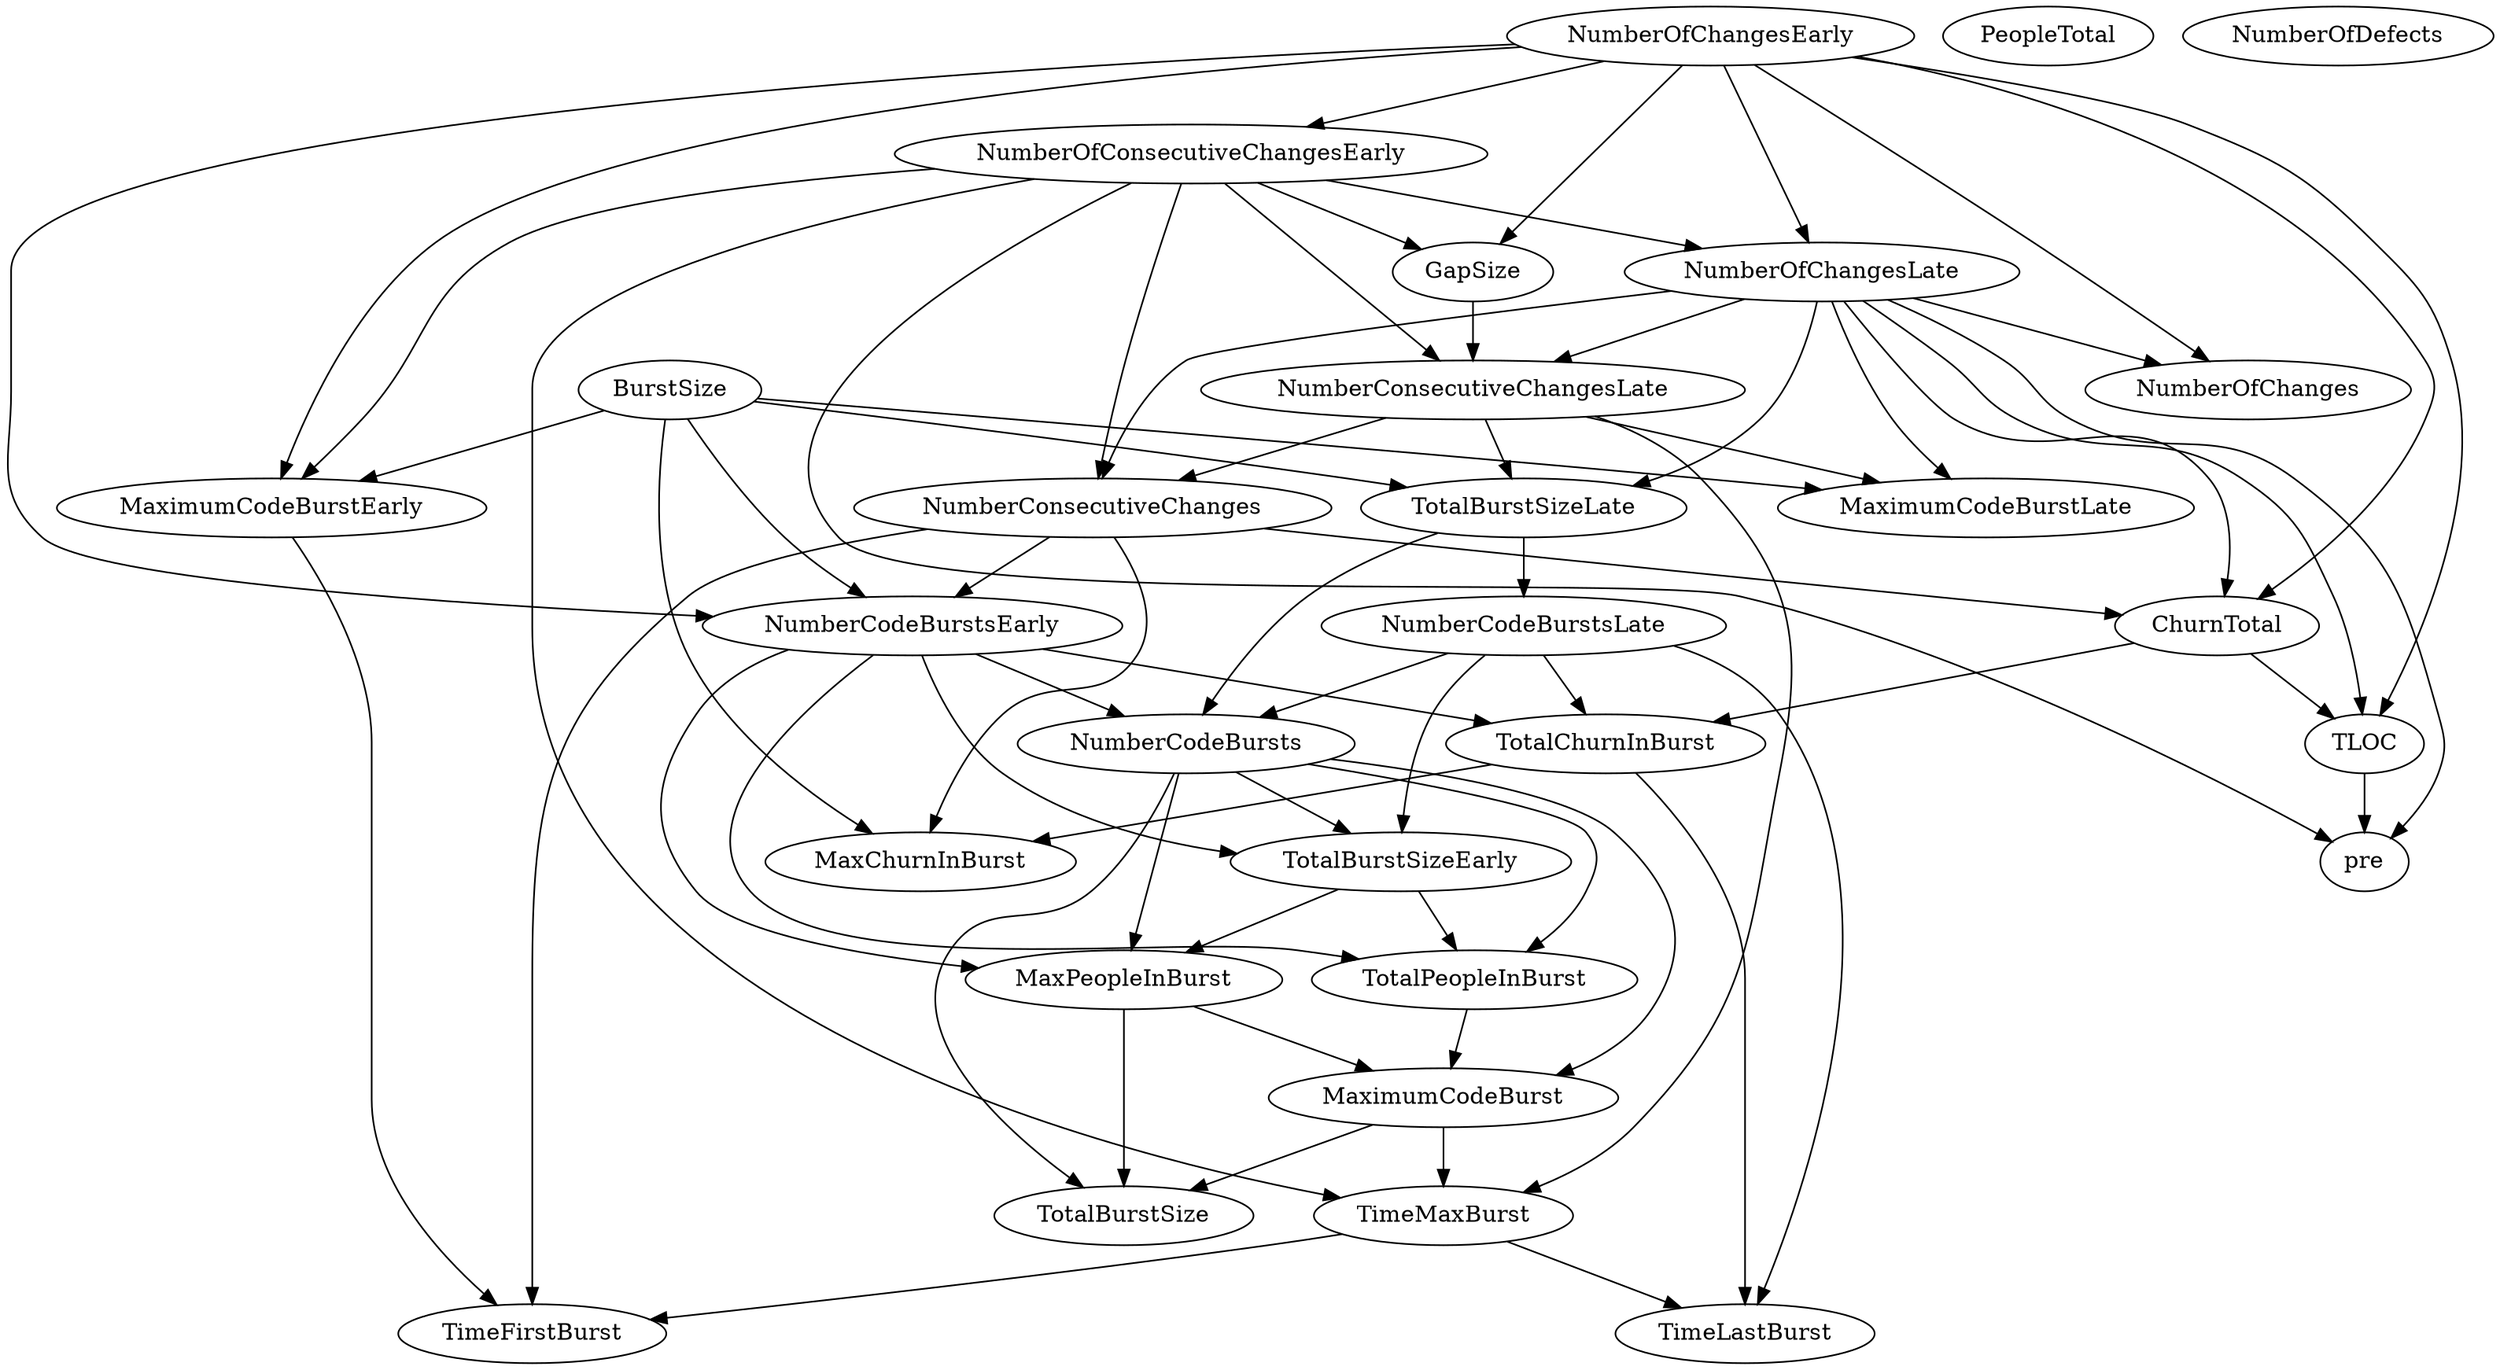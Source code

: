 digraph {
   TotalPeopleInBurst;
   MaximumCodeBurstLate;
   NumberOfChanges;
   MaxPeopleInBurst;
   TotalBurstSizeLate;
   NumberCodeBurstsLate;
   NumberOfChangesLate;
   NumberOfChangesEarly;
   MaxChurnInBurst;
   MaximumCodeBurstEarly;
   NumberCodeBurstsEarly;
   TimeFirstBurst;
   TotalChurnInBurst;
   ChurnTotal;
   MaximumCodeBurst;
   NumberOfConsecutiveChangesEarly;
   NumberConsecutiveChangesLate;
   TotalBurstSizeEarly;
   TotalBurstSize;
   TimeMaxBurst;
   NumberConsecutiveChanges;
   TimeLastBurst;
   NumberCodeBursts;
   PeopleTotal;
   pre;
   NumberOfDefects;
   TLOC;
   GapSize;
   BurstSize;
   TotalPeopleInBurst -> MaximumCodeBurst;
   MaxPeopleInBurst -> MaximumCodeBurst;
   MaxPeopleInBurst -> TotalBurstSize;
   TotalBurstSizeLate -> NumberCodeBurstsLate;
   TotalBurstSizeLate -> NumberCodeBursts;
   NumberCodeBurstsLate -> TotalChurnInBurst;
   NumberCodeBurstsLate -> TotalBurstSizeEarly;
   NumberCodeBurstsLate -> TimeLastBurst;
   NumberCodeBurstsLate -> NumberCodeBursts;
   NumberOfChangesLate -> MaximumCodeBurstLate;
   NumberOfChangesLate -> NumberOfChanges;
   NumberOfChangesLate -> TotalBurstSizeLate;
   NumberOfChangesLate -> ChurnTotal;
   NumberOfChangesLate -> NumberConsecutiveChangesLate;
   NumberOfChangesLate -> NumberConsecutiveChanges;
   NumberOfChangesLate -> pre;
   NumberOfChangesLate -> TLOC;
   NumberOfChangesEarly -> NumberOfChanges;
   NumberOfChangesEarly -> NumberOfChangesLate;
   NumberOfChangesEarly -> MaximumCodeBurstEarly;
   NumberOfChangesEarly -> NumberCodeBurstsEarly;
   NumberOfChangesEarly -> ChurnTotal;
   NumberOfChangesEarly -> NumberOfConsecutiveChangesEarly;
   NumberOfChangesEarly -> TLOC;
   NumberOfChangesEarly -> GapSize;
   MaximumCodeBurstEarly -> TimeFirstBurst;
   NumberCodeBurstsEarly -> TotalPeopleInBurst;
   NumberCodeBurstsEarly -> MaxPeopleInBurst;
   NumberCodeBurstsEarly -> TotalChurnInBurst;
   NumberCodeBurstsEarly -> TotalBurstSizeEarly;
   NumberCodeBurstsEarly -> NumberCodeBursts;
   TotalChurnInBurst -> MaxChurnInBurst;
   TotalChurnInBurst -> TimeLastBurst;
   ChurnTotal -> TotalChurnInBurst;
   ChurnTotal -> TLOC;
   MaximumCodeBurst -> TotalBurstSize;
   MaximumCodeBurst -> TimeMaxBurst;
   NumberOfConsecutiveChangesEarly -> NumberOfChangesLate;
   NumberOfConsecutiveChangesEarly -> MaximumCodeBurstEarly;
   NumberOfConsecutiveChangesEarly -> NumberConsecutiveChangesLate;
   NumberOfConsecutiveChangesEarly -> TimeMaxBurst;
   NumberOfConsecutiveChangesEarly -> NumberConsecutiveChanges;
   NumberOfConsecutiveChangesEarly -> pre;
   NumberOfConsecutiveChangesEarly -> GapSize;
   NumberConsecutiveChangesLate -> MaximumCodeBurstLate;
   NumberConsecutiveChangesLate -> TotalBurstSizeLate;
   NumberConsecutiveChangesLate -> TimeMaxBurst;
   NumberConsecutiveChangesLate -> NumberConsecutiveChanges;
   TotalBurstSizeEarly -> TotalPeopleInBurst;
   TotalBurstSizeEarly -> MaxPeopleInBurst;
   TimeMaxBurst -> TimeFirstBurst;
   TimeMaxBurst -> TimeLastBurst;
   NumberConsecutiveChanges -> MaxChurnInBurst;
   NumberConsecutiveChanges -> NumberCodeBurstsEarly;
   NumberConsecutiveChanges -> TimeFirstBurst;
   NumberConsecutiveChanges -> ChurnTotal;
   NumberCodeBursts -> TotalPeopleInBurst;
   NumberCodeBursts -> MaxPeopleInBurst;
   NumberCodeBursts -> MaximumCodeBurst;
   NumberCodeBursts -> TotalBurstSizeEarly;
   NumberCodeBursts -> TotalBurstSize;
   TLOC -> pre;
   GapSize -> NumberConsecutiveChangesLate;
   BurstSize -> MaximumCodeBurstLate;
   BurstSize -> TotalBurstSizeLate;
   BurstSize -> MaxChurnInBurst;
   BurstSize -> MaximumCodeBurstEarly;
   BurstSize -> NumberCodeBurstsEarly;
}
